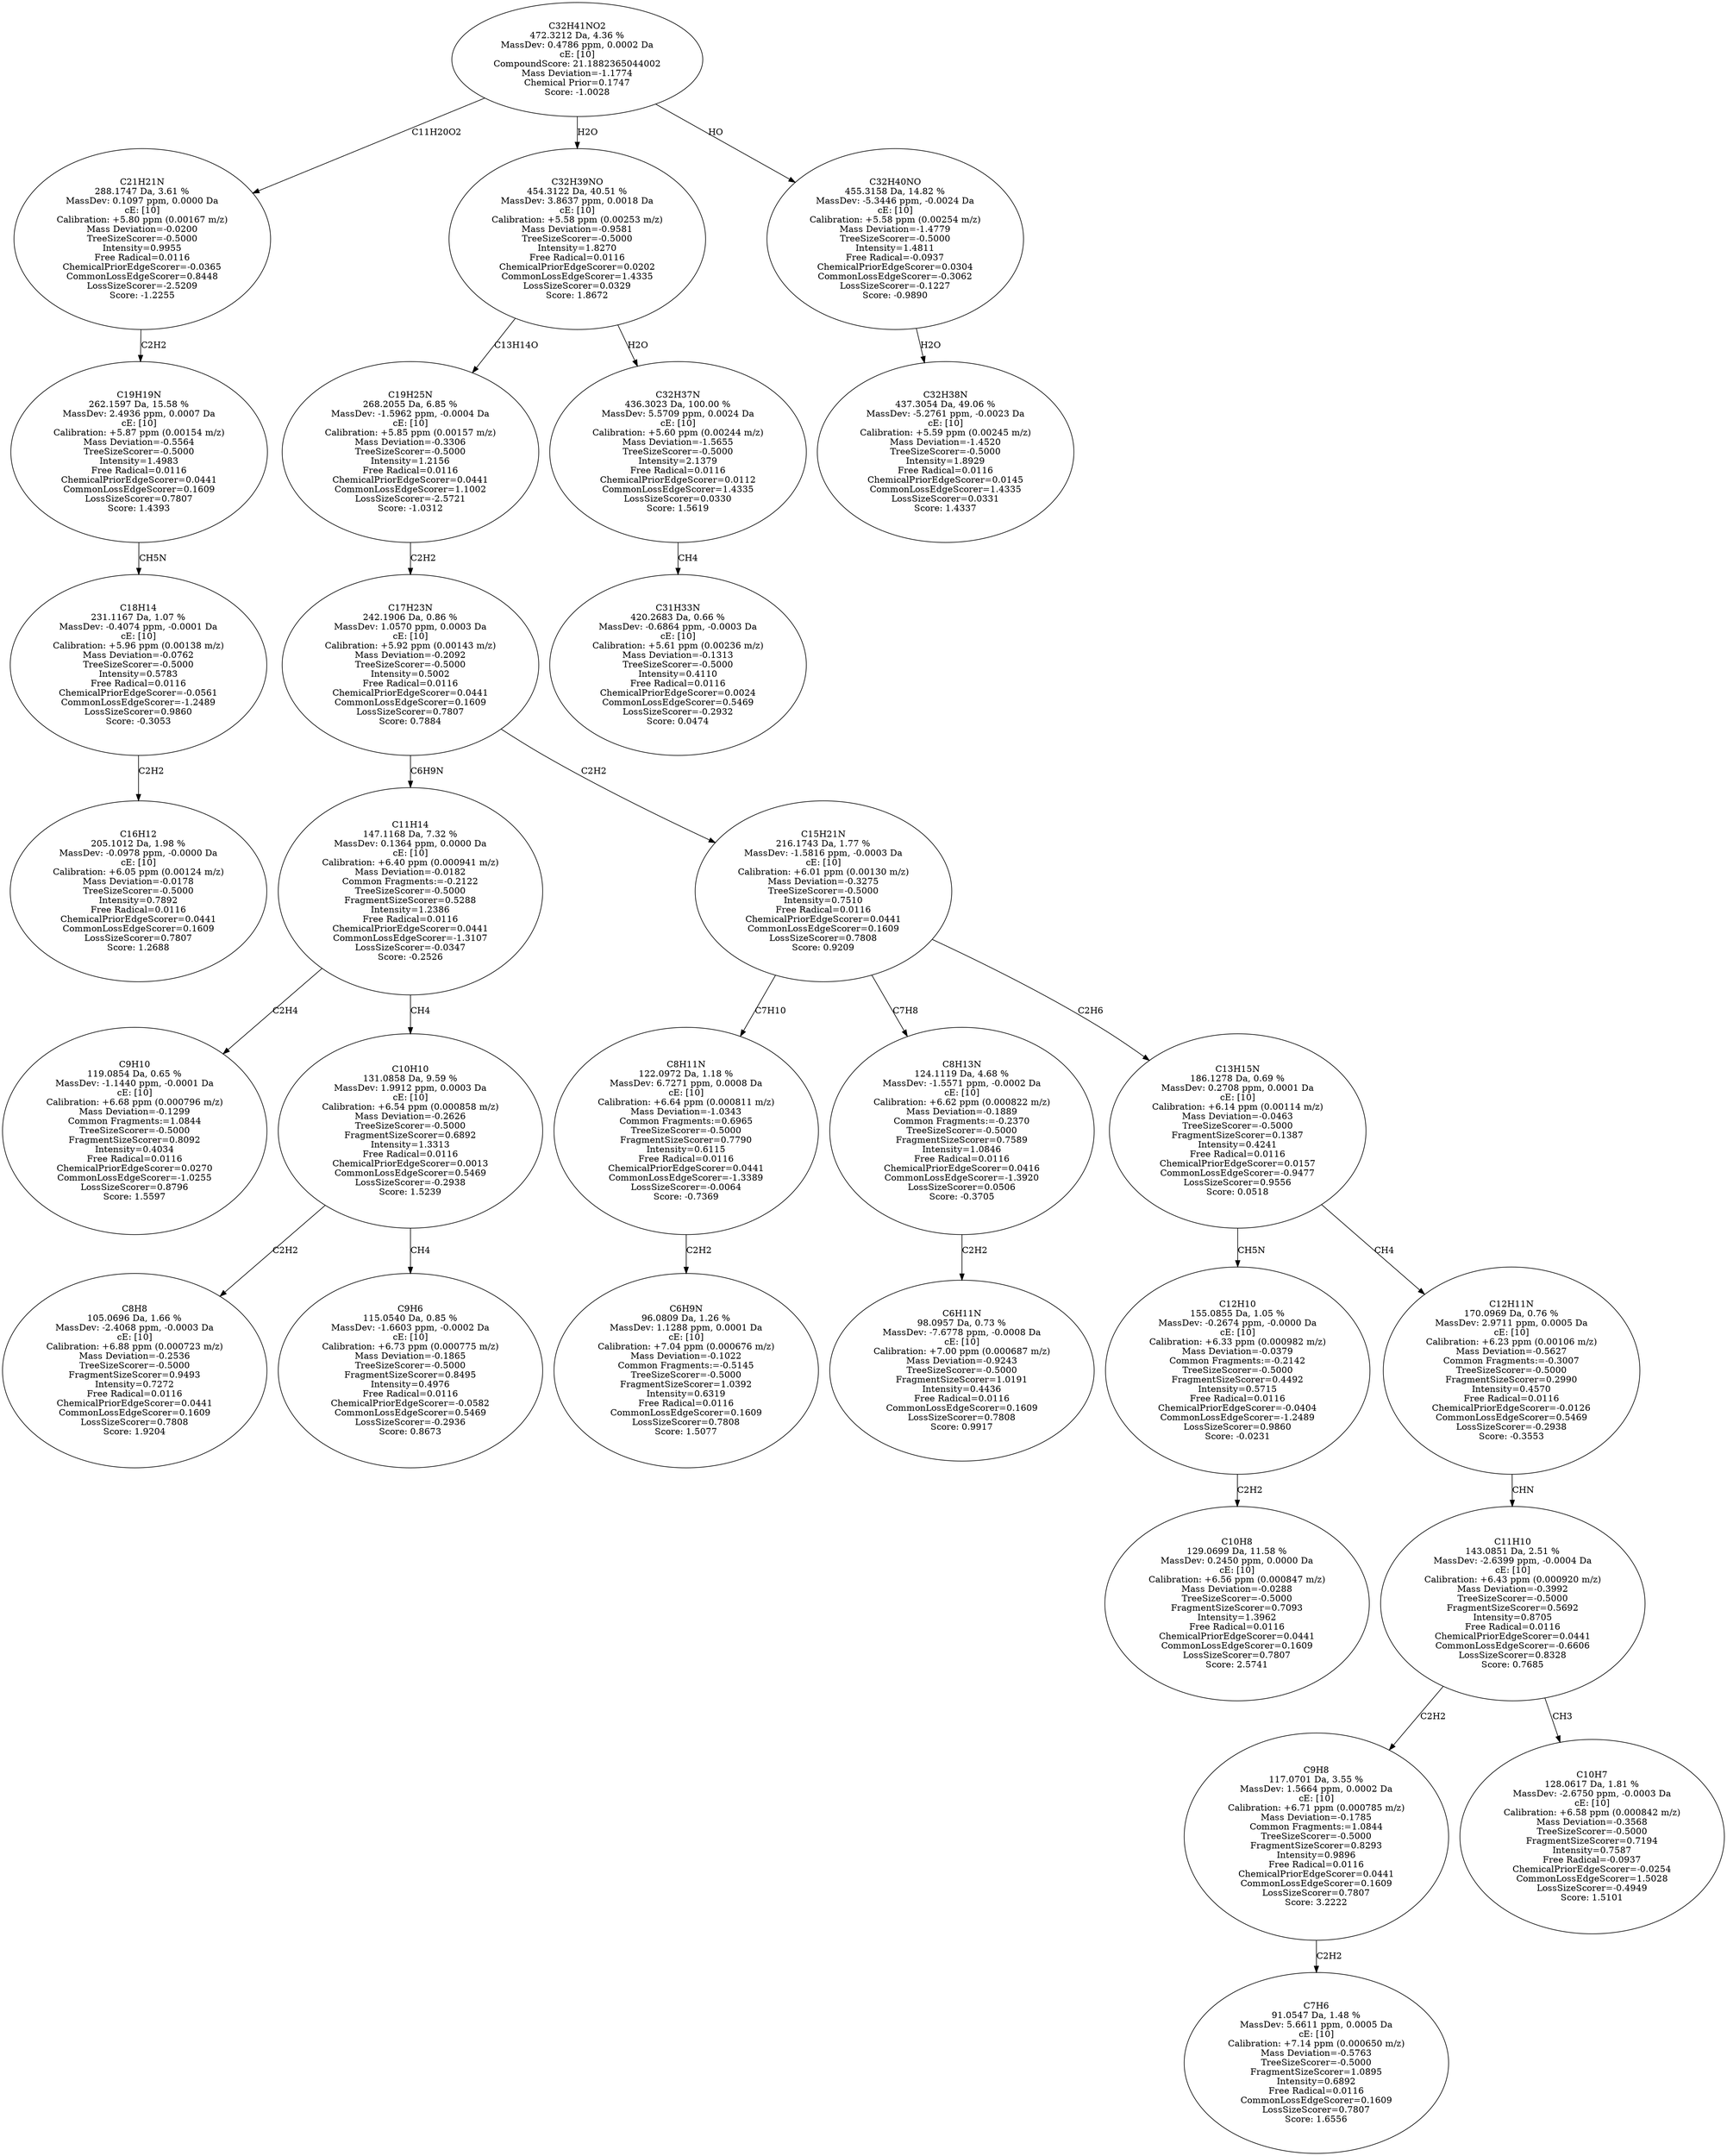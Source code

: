 strict digraph {
v1 [label="C16H12\n205.1012 Da, 1.98 %\nMassDev: -0.0978 ppm, -0.0000 Da\ncE: [10]\nCalibration: +6.05 ppm (0.00124 m/z)\nMass Deviation=-0.0178\nTreeSizeScorer=-0.5000\nIntensity=0.7892\nFree Radical=0.0116\nChemicalPriorEdgeScorer=0.0441\nCommonLossEdgeScorer=0.1609\nLossSizeScorer=0.7807\nScore: 1.2688"];
v2 [label="C18H14\n231.1167 Da, 1.07 %\nMassDev: -0.4074 ppm, -0.0001 Da\ncE: [10]\nCalibration: +5.96 ppm (0.00138 m/z)\nMass Deviation=-0.0762\nTreeSizeScorer=-0.5000\nIntensity=0.5783\nFree Radical=0.0116\nChemicalPriorEdgeScorer=-0.0561\nCommonLossEdgeScorer=-1.2489\nLossSizeScorer=0.9860\nScore: -0.3053"];
v3 [label="C19H19N\n262.1597 Da, 15.58 %\nMassDev: 2.4936 ppm, 0.0007 Da\ncE: [10]\nCalibration: +5.87 ppm (0.00154 m/z)\nMass Deviation=-0.5564\nTreeSizeScorer=-0.5000\nIntensity=1.4983\nFree Radical=0.0116\nChemicalPriorEdgeScorer=0.0441\nCommonLossEdgeScorer=0.1609\nLossSizeScorer=0.7807\nScore: 1.4393"];
v4 [label="C21H21N\n288.1747 Da, 3.61 %\nMassDev: 0.1097 ppm, 0.0000 Da\ncE: [10]\nCalibration: +5.80 ppm (0.00167 m/z)\nMass Deviation=-0.0200\nTreeSizeScorer=-0.5000\nIntensity=0.9955\nFree Radical=0.0116\nChemicalPriorEdgeScorer=-0.0365\nCommonLossEdgeScorer=0.8448\nLossSizeScorer=-2.5209\nScore: -1.2255"];
v5 [label="C9H10\n119.0854 Da, 0.65 %\nMassDev: -1.1440 ppm, -0.0001 Da\ncE: [10]\nCalibration: +6.68 ppm (0.000796 m/z)\nMass Deviation=-0.1299\nCommon Fragments:=1.0844\nTreeSizeScorer=-0.5000\nFragmentSizeScorer=0.8092\nIntensity=0.4034\nFree Radical=0.0116\nChemicalPriorEdgeScorer=0.0270\nCommonLossEdgeScorer=-1.0255\nLossSizeScorer=0.8796\nScore: 1.5597"];
v6 [label="C8H8\n105.0696 Da, 1.66 %\nMassDev: -2.4068 ppm, -0.0003 Da\ncE: [10]\nCalibration: +6.88 ppm (0.000723 m/z)\nMass Deviation=-0.2536\nTreeSizeScorer=-0.5000\nFragmentSizeScorer=0.9493\nIntensity=0.7272\nFree Radical=0.0116\nChemicalPriorEdgeScorer=0.0441\nCommonLossEdgeScorer=0.1609\nLossSizeScorer=0.7808\nScore: 1.9204"];
v7 [label="C9H6\n115.0540 Da, 0.85 %\nMassDev: -1.6603 ppm, -0.0002 Da\ncE: [10]\nCalibration: +6.73 ppm (0.000775 m/z)\nMass Deviation=-0.1865\nTreeSizeScorer=-0.5000\nFragmentSizeScorer=0.8495\nIntensity=0.4976\nFree Radical=0.0116\nChemicalPriorEdgeScorer=-0.0582\nCommonLossEdgeScorer=0.5469\nLossSizeScorer=-0.2936\nScore: 0.8673"];
v8 [label="C10H10\n131.0858 Da, 9.59 %\nMassDev: 1.9912 ppm, 0.0003 Da\ncE: [10]\nCalibration: +6.54 ppm (0.000858 m/z)\nMass Deviation=-0.2626\nTreeSizeScorer=-0.5000\nFragmentSizeScorer=0.6892\nIntensity=1.3313\nFree Radical=0.0116\nChemicalPriorEdgeScorer=0.0013\nCommonLossEdgeScorer=0.5469\nLossSizeScorer=-0.2938\nScore: 1.5239"];
v9 [label="C11H14\n147.1168 Da, 7.32 %\nMassDev: 0.1364 ppm, 0.0000 Da\ncE: [10]\nCalibration: +6.40 ppm (0.000941 m/z)\nMass Deviation=-0.0182\nCommon Fragments:=-0.2122\nTreeSizeScorer=-0.5000\nFragmentSizeScorer=0.5288\nIntensity=1.2386\nFree Radical=0.0116\nChemicalPriorEdgeScorer=0.0441\nCommonLossEdgeScorer=-1.3107\nLossSizeScorer=-0.0347\nScore: -0.2526"];
v10 [label="C6H9N\n96.0809 Da, 1.26 %\nMassDev: 1.1288 ppm, 0.0001 Da\ncE: [10]\nCalibration: +7.04 ppm (0.000676 m/z)\nMass Deviation=-0.1022\nCommon Fragments:=-0.5145\nTreeSizeScorer=-0.5000\nFragmentSizeScorer=1.0392\nIntensity=0.6319\nFree Radical=0.0116\nCommonLossEdgeScorer=0.1609\nLossSizeScorer=0.7808\nScore: 1.5077"];
v11 [label="C8H11N\n122.0972 Da, 1.18 %\nMassDev: 6.7271 ppm, 0.0008 Da\ncE: [10]\nCalibration: +6.64 ppm (0.000811 m/z)\nMass Deviation=-1.0343\nCommon Fragments:=0.6965\nTreeSizeScorer=-0.5000\nFragmentSizeScorer=0.7790\nIntensity=0.6115\nFree Radical=0.0116\nChemicalPriorEdgeScorer=0.0441\nCommonLossEdgeScorer=-1.3389\nLossSizeScorer=-0.0064\nScore: -0.7369"];
v12 [label="C6H11N\n98.0957 Da, 0.73 %\nMassDev: -7.6778 ppm, -0.0008 Da\ncE: [10]\nCalibration: +7.00 ppm (0.000687 m/z)\nMass Deviation=-0.9243\nTreeSizeScorer=-0.5000\nFragmentSizeScorer=1.0191\nIntensity=0.4436\nFree Radical=0.0116\nCommonLossEdgeScorer=0.1609\nLossSizeScorer=0.7808\nScore: 0.9917"];
v13 [label="C8H13N\n124.1119 Da, 4.68 %\nMassDev: -1.5571 ppm, -0.0002 Da\ncE: [10]\nCalibration: +6.62 ppm (0.000822 m/z)\nMass Deviation=-0.1889\nCommon Fragments:=-0.2370\nTreeSizeScorer=-0.5000\nFragmentSizeScorer=0.7589\nIntensity=1.0846\nFree Radical=0.0116\nChemicalPriorEdgeScorer=0.0416\nCommonLossEdgeScorer=-1.3920\nLossSizeScorer=0.0506\nScore: -0.3705"];
v14 [label="C10H8\n129.0699 Da, 11.58 %\nMassDev: 0.2450 ppm, 0.0000 Da\ncE: [10]\nCalibration: +6.56 ppm (0.000847 m/z)\nMass Deviation=-0.0288\nTreeSizeScorer=-0.5000\nFragmentSizeScorer=0.7093\nIntensity=1.3962\nFree Radical=0.0116\nChemicalPriorEdgeScorer=0.0441\nCommonLossEdgeScorer=0.1609\nLossSizeScorer=0.7807\nScore: 2.5741"];
v15 [label="C12H10\n155.0855 Da, 1.05 %\nMassDev: -0.2674 ppm, -0.0000 Da\ncE: [10]\nCalibration: +6.33 ppm (0.000982 m/z)\nMass Deviation=-0.0379\nCommon Fragments:=-0.2142\nTreeSizeScorer=-0.5000\nFragmentSizeScorer=0.4492\nIntensity=0.5715\nFree Radical=0.0116\nChemicalPriorEdgeScorer=-0.0404\nCommonLossEdgeScorer=-1.2489\nLossSizeScorer=0.9860\nScore: -0.0231"];
v16 [label="C7H6\n91.0547 Da, 1.48 %\nMassDev: 5.6611 ppm, 0.0005 Da\ncE: [10]\nCalibration: +7.14 ppm (0.000650 m/z)\nMass Deviation=-0.5763\nTreeSizeScorer=-0.5000\nFragmentSizeScorer=1.0895\nIntensity=0.6892\nFree Radical=0.0116\nCommonLossEdgeScorer=0.1609\nLossSizeScorer=0.7807\nScore: 1.6556"];
v17 [label="C9H8\n117.0701 Da, 3.55 %\nMassDev: 1.5664 ppm, 0.0002 Da\ncE: [10]\nCalibration: +6.71 ppm (0.000785 m/z)\nMass Deviation=-0.1785\nCommon Fragments:=1.0844\nTreeSizeScorer=-0.5000\nFragmentSizeScorer=0.8293\nIntensity=0.9896\nFree Radical=0.0116\nChemicalPriorEdgeScorer=0.0441\nCommonLossEdgeScorer=0.1609\nLossSizeScorer=0.7807\nScore: 3.2222"];
v18 [label="C10H7\n128.0617 Da, 1.81 %\nMassDev: -2.6750 ppm, -0.0003 Da\ncE: [10]\nCalibration: +6.58 ppm (0.000842 m/z)\nMass Deviation=-0.3568\nTreeSizeScorer=-0.5000\nFragmentSizeScorer=0.7194\nIntensity=0.7587\nFree Radical=-0.0937\nChemicalPriorEdgeScorer=-0.0254\nCommonLossEdgeScorer=1.5028\nLossSizeScorer=-0.4949\nScore: 1.5101"];
v19 [label="C11H10\n143.0851 Da, 2.51 %\nMassDev: -2.6399 ppm, -0.0004 Da\ncE: [10]\nCalibration: +6.43 ppm (0.000920 m/z)\nMass Deviation=-0.3992\nTreeSizeScorer=-0.5000\nFragmentSizeScorer=0.5692\nIntensity=0.8705\nFree Radical=0.0116\nChemicalPriorEdgeScorer=0.0441\nCommonLossEdgeScorer=-0.6606\nLossSizeScorer=0.8328\nScore: 0.7685"];
v20 [label="C12H11N\n170.0969 Da, 0.76 %\nMassDev: 2.9711 ppm, 0.0005 Da\ncE: [10]\nCalibration: +6.23 ppm (0.00106 m/z)\nMass Deviation=-0.5627\nCommon Fragments:=-0.3007\nTreeSizeScorer=-0.5000\nFragmentSizeScorer=0.2990\nIntensity=0.4570\nFree Radical=0.0116\nChemicalPriorEdgeScorer=-0.0126\nCommonLossEdgeScorer=0.5469\nLossSizeScorer=-0.2938\nScore: -0.3553"];
v21 [label="C13H15N\n186.1278 Da, 0.69 %\nMassDev: 0.2708 ppm, 0.0001 Da\ncE: [10]\nCalibration: +6.14 ppm (0.00114 m/z)\nMass Deviation=-0.0463\nTreeSizeScorer=-0.5000\nFragmentSizeScorer=0.1387\nIntensity=0.4241\nFree Radical=0.0116\nChemicalPriorEdgeScorer=0.0157\nCommonLossEdgeScorer=-0.9477\nLossSizeScorer=0.9556\nScore: 0.0518"];
v22 [label="C15H21N\n216.1743 Da, 1.77 %\nMassDev: -1.5816 ppm, -0.0003 Da\ncE: [10]\nCalibration: +6.01 ppm (0.00130 m/z)\nMass Deviation=-0.3275\nTreeSizeScorer=-0.5000\nIntensity=0.7510\nFree Radical=0.0116\nChemicalPriorEdgeScorer=0.0441\nCommonLossEdgeScorer=0.1609\nLossSizeScorer=0.7808\nScore: 0.9209"];
v23 [label="C17H23N\n242.1906 Da, 0.86 %\nMassDev: 1.0570 ppm, 0.0003 Da\ncE: [10]\nCalibration: +5.92 ppm (0.00143 m/z)\nMass Deviation=-0.2092\nTreeSizeScorer=-0.5000\nIntensity=0.5002\nFree Radical=0.0116\nChemicalPriorEdgeScorer=0.0441\nCommonLossEdgeScorer=0.1609\nLossSizeScorer=0.7807\nScore: 0.7884"];
v24 [label="C19H25N\n268.2055 Da, 6.85 %\nMassDev: -1.5962 ppm, -0.0004 Da\ncE: [10]\nCalibration: +5.85 ppm (0.00157 m/z)\nMass Deviation=-0.3306\nTreeSizeScorer=-0.5000\nIntensity=1.2156\nFree Radical=0.0116\nChemicalPriorEdgeScorer=0.0441\nCommonLossEdgeScorer=1.1002\nLossSizeScorer=-2.5721\nScore: -1.0312"];
v25 [label="C31H33N\n420.2683 Da, 0.66 %\nMassDev: -0.6864 ppm, -0.0003 Da\ncE: [10]\nCalibration: +5.61 ppm (0.00236 m/z)\nMass Deviation=-0.1313\nTreeSizeScorer=-0.5000\nIntensity=0.4110\nFree Radical=0.0116\nChemicalPriorEdgeScorer=0.0024\nCommonLossEdgeScorer=0.5469\nLossSizeScorer=-0.2932\nScore: 0.0474"];
v26 [label="C32H37N\n436.3023 Da, 100.00 %\nMassDev: 5.5709 ppm, 0.0024 Da\ncE: [10]\nCalibration: +5.60 ppm (0.00244 m/z)\nMass Deviation=-1.5655\nTreeSizeScorer=-0.5000\nIntensity=2.1379\nFree Radical=0.0116\nChemicalPriorEdgeScorer=0.0112\nCommonLossEdgeScorer=1.4335\nLossSizeScorer=0.0330\nScore: 1.5619"];
v27 [label="C32H39NO\n454.3122 Da, 40.51 %\nMassDev: 3.8637 ppm, 0.0018 Da\ncE: [10]\nCalibration: +5.58 ppm (0.00253 m/z)\nMass Deviation=-0.9581\nTreeSizeScorer=-0.5000\nIntensity=1.8270\nFree Radical=0.0116\nChemicalPriorEdgeScorer=0.0202\nCommonLossEdgeScorer=1.4335\nLossSizeScorer=0.0329\nScore: 1.8672"];
v28 [label="C32H38N\n437.3054 Da, 49.06 %\nMassDev: -5.2761 ppm, -0.0023 Da\ncE: [10]\nCalibration: +5.59 ppm (0.00245 m/z)\nMass Deviation=-1.4520\nTreeSizeScorer=-0.5000\nIntensity=1.8929\nFree Radical=0.0116\nChemicalPriorEdgeScorer=0.0145\nCommonLossEdgeScorer=1.4335\nLossSizeScorer=0.0331\nScore: 1.4337"];
v29 [label="C32H40NO\n455.3158 Da, 14.82 %\nMassDev: -5.3446 ppm, -0.0024 Da\ncE: [10]\nCalibration: +5.58 ppm (0.00254 m/z)\nMass Deviation=-1.4779\nTreeSizeScorer=-0.5000\nIntensity=1.4811\nFree Radical=-0.0937\nChemicalPriorEdgeScorer=0.0304\nCommonLossEdgeScorer=-0.3062\nLossSizeScorer=-0.1227\nScore: -0.9890"];
v30 [label="C32H41NO2\n472.3212 Da, 4.36 %\nMassDev: 0.4786 ppm, 0.0002 Da\ncE: [10]\nCompoundScore: 21.1882365044002\nMass Deviation=-1.1774\nChemical Prior=0.1747\nScore: -1.0028"];
v2 -> v1 [label="C2H2"];
v3 -> v2 [label="CH5N"];
v4 -> v3 [label="C2H2"];
v30 -> v4 [label="C11H20O2"];
v9 -> v5 [label="C2H4"];
v8 -> v6 [label="C2H2"];
v8 -> v7 [label="CH4"];
v9 -> v8 [label="CH4"];
v23 -> v9 [label="C6H9N"];
v11 -> v10 [label="C2H2"];
v22 -> v11 [label="C7H10"];
v13 -> v12 [label="C2H2"];
v22 -> v13 [label="C7H8"];
v15 -> v14 [label="C2H2"];
v21 -> v15 [label="CH5N"];
v17 -> v16 [label="C2H2"];
v19 -> v17 [label="C2H2"];
v19 -> v18 [label="CH3"];
v20 -> v19 [label="CHN"];
v21 -> v20 [label="CH4"];
v22 -> v21 [label="C2H6"];
v23 -> v22 [label="C2H2"];
v24 -> v23 [label="C2H2"];
v27 -> v24 [label="C13H14O"];
v26 -> v25 [label="CH4"];
v27 -> v26 [label="H2O"];
v30 -> v27 [label="H2O"];
v29 -> v28 [label="H2O"];
v30 -> v29 [label="HO"];
}